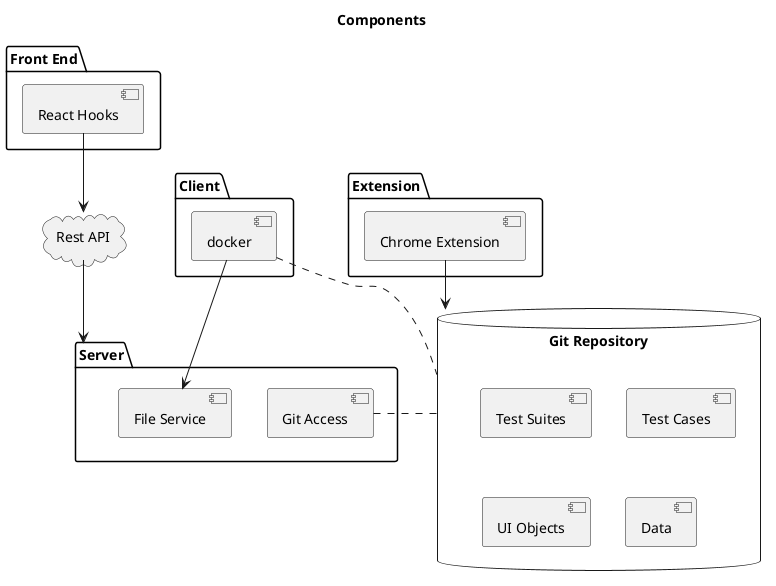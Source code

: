 @startuml

title  Components

package "Extension" {
    component [Chrome Extension] as Ext
}

package "Front End" {
    component [React Hooks] as GUI
}

package "Client" as Cli {
    component [docker] as Docker
}

cloud "Rest API" as Internet {
}

package "Server" as Server {
    [File Service] as FS
    [Git Access] as GA

}

database "Git Repository\n" as Repo {
    [Test Suites]
    [Test Cases]
    [UI Objects]
    [Data]
}

Ext -down-> Repo
Docker -down-> FS
Docker .down. Repo
GUI -down-> Internet
Internet -down-> Server
GA .right. Repo

@enduml